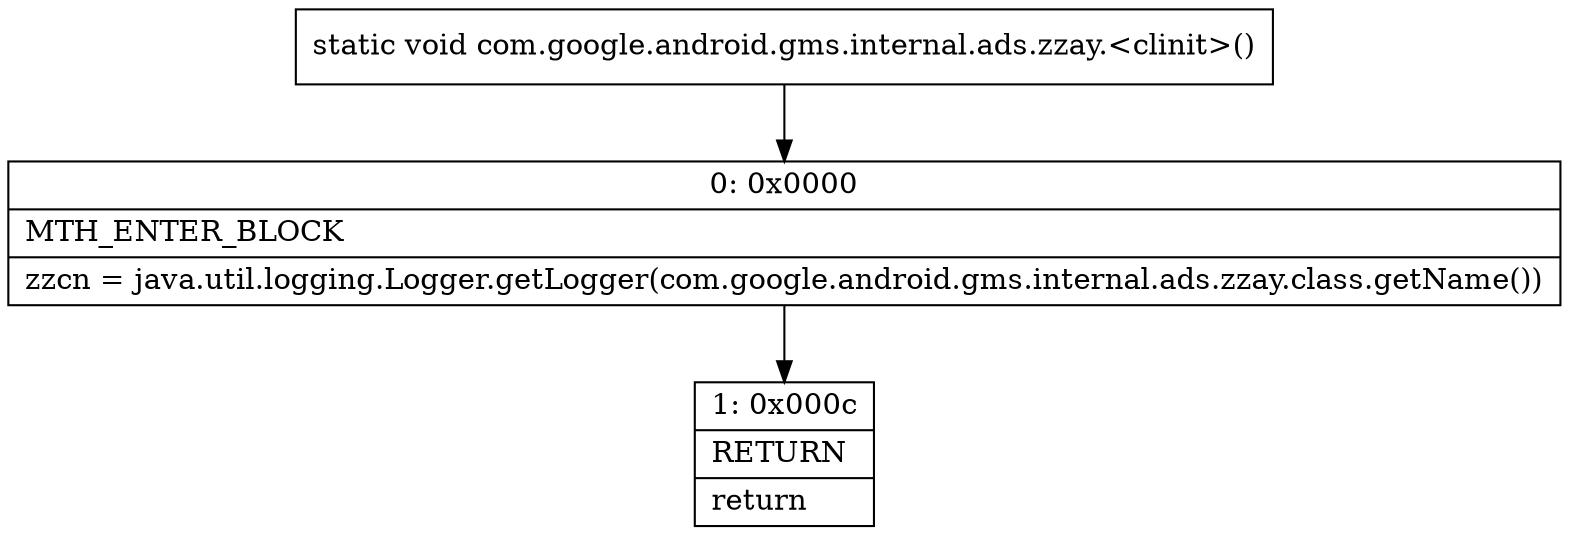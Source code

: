 digraph "CFG forcom.google.android.gms.internal.ads.zzay.\<clinit\>()V" {
Node_0 [shape=record,label="{0\:\ 0x0000|MTH_ENTER_BLOCK\l|zzcn = java.util.logging.Logger.getLogger(com.google.android.gms.internal.ads.zzay.class.getName())\l}"];
Node_1 [shape=record,label="{1\:\ 0x000c|RETURN\l|return\l}"];
MethodNode[shape=record,label="{static void com.google.android.gms.internal.ads.zzay.\<clinit\>() }"];
MethodNode -> Node_0;
Node_0 -> Node_1;
}

